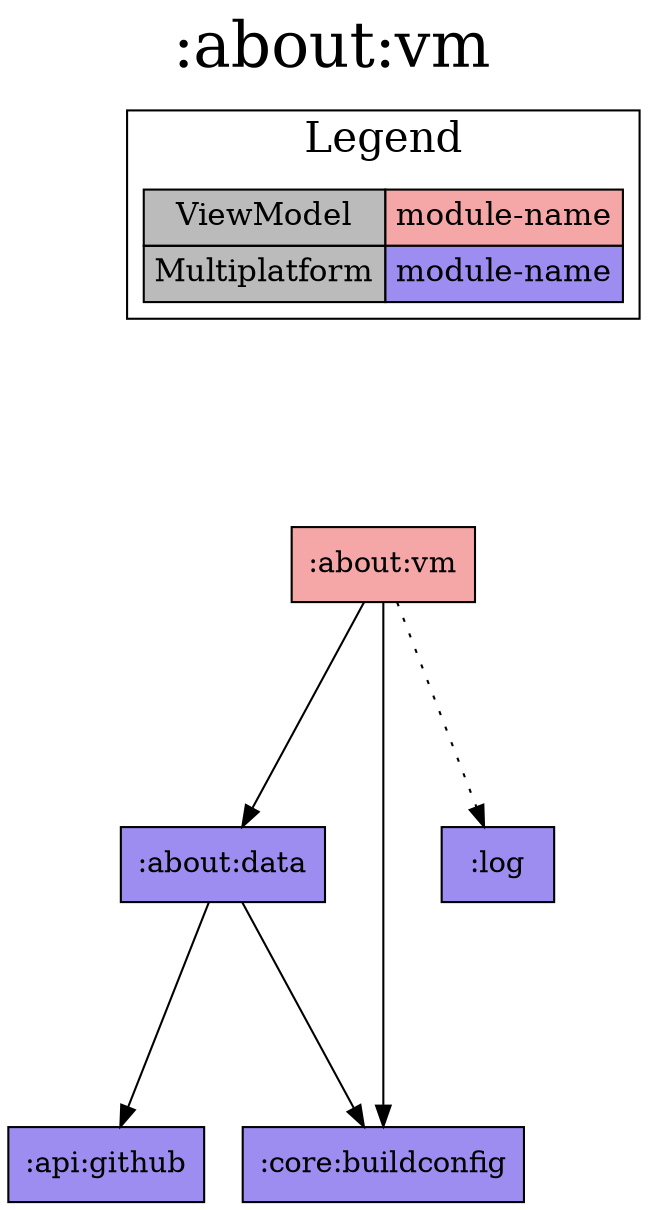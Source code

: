 digraph {
edge ["dir"="forward"]
graph ["dpi"="100","label"=":about:vm","labelloc"="t","fontsize"="30","ranksep"="1.5","rankdir"="TB"]
node ["style"="filled"]
":about:data" ["fillcolor"="#9D8DF1","shape"="box"]
":about:vm" ["fillcolor"="#F5A6A6","shape"="box"]
":api:github" ["fillcolor"="#9D8DF1","shape"="box"]
":core:buildconfig" ["fillcolor"="#9D8DF1","shape"="box"]
":log" ["fillcolor"="#9D8DF1","shape"="box"]
{
edge ["dir"="none"]
graph ["rank"="same"]
}
":about:data" -> ":api:github"
":about:data" -> ":core:buildconfig"
":about:vm" -> ":about:data"
":about:vm" -> ":core:buildconfig"
":about:vm" -> ":log" ["style"="dotted"]
subgraph "cluster_legend" {
edge ["dir"="none"]
graph ["label"="Legend","fontsize"="20"]
"Legend" ["style"="filled","fillcolor"="#bbbbbb","shape"="none","margin"="0","fontsize"="15","label"=<
<TABLE BORDER="0" CELLBORDER="1" CELLSPACING="0" CELLPADDING="4">
<TR><TD>ViewModel</TD><TD BGCOLOR="#F5A6A6">module-name</TD></TR>
<TR><TD>Multiplatform</TD><TD BGCOLOR="#9D8DF1">module-name</TD></TR>
</TABLE>
>]
} -> ":about:vm" ["style"="invis"]
}
